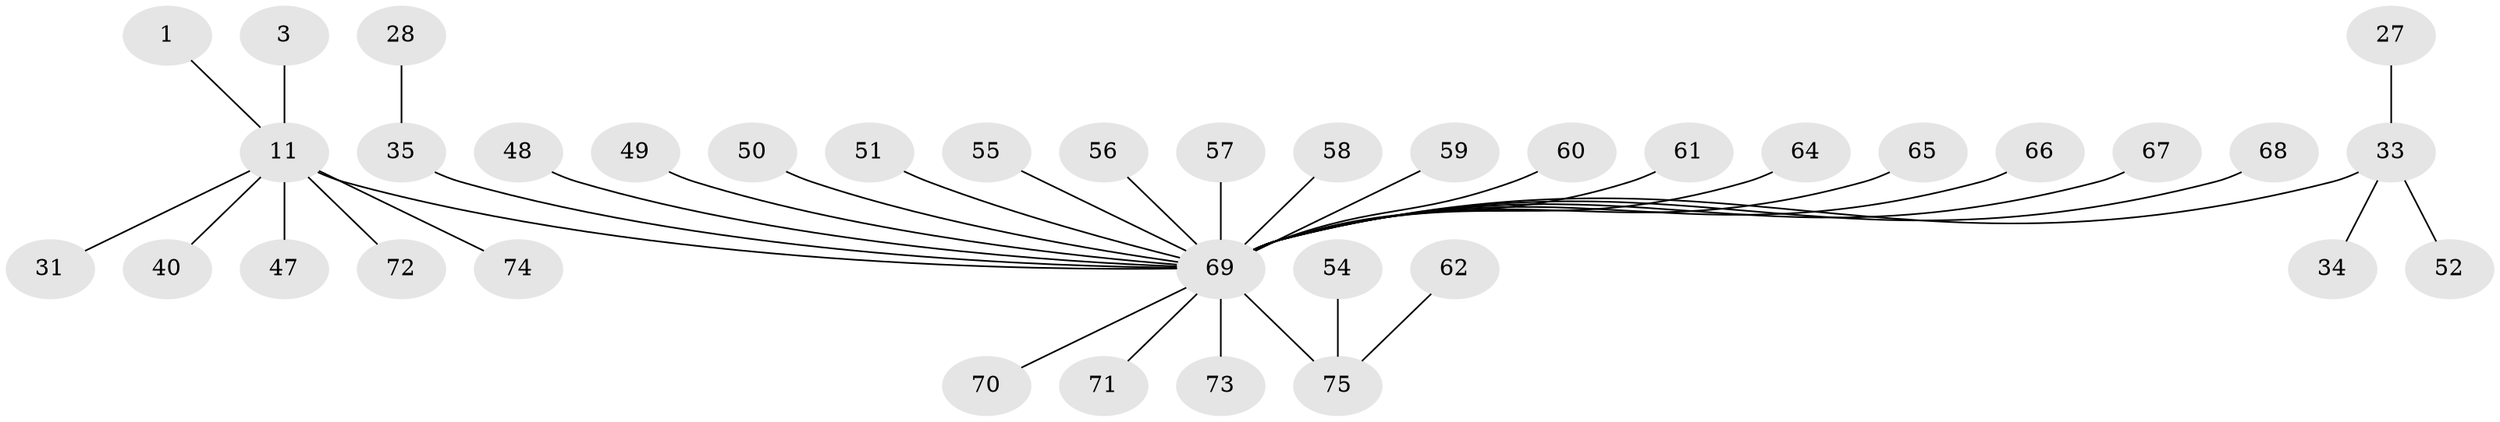 // original degree distribution, {1: 0.6266666666666667, 5: 0.013333333333333334, 15: 0.013333333333333334, 14: 0.013333333333333334, 2: 0.2, 9: 0.013333333333333334, 3: 0.06666666666666667, 7: 0.013333333333333334, 6: 0.02666666666666667, 4: 0.013333333333333334}
// Generated by graph-tools (version 1.1) at 2025/02/03/05/25 17:02:39]
// undirected, 37 vertices, 36 edges
graph export_dot {
graph [start="1"]
  node [color=gray90,style=filled];
  1;
  3;
  11 [super="+2"];
  27;
  28;
  31;
  33 [super="+21+26"];
  34 [super="+29"];
  35 [super="+24"];
  40 [super="+18"];
  47;
  48;
  49 [super="+39"];
  50;
  51;
  52;
  54;
  55;
  56;
  57 [super="+45"];
  58;
  59;
  60;
  61;
  62;
  64 [super="+38+63"];
  65;
  66;
  67;
  68;
  69 [super="+7+12+8+14+22+25+30+32+41+42+43+46"];
  70;
  71 [super="+15"];
  72 [super="+13"];
  73;
  74 [super="+36+53"];
  75 [super="+44"];
  1 -- 11;
  3 -- 11;
  11 -- 31;
  11 -- 47;
  11 -- 69 [weight=3];
  11 -- 72;
  11 -- 40;
  11 -- 74;
  27 -- 33;
  28 -- 35;
  33 -- 69 [weight=2];
  33 -- 52;
  33 -- 34;
  35 -- 69 [weight=2];
  48 -- 69;
  49 -- 69;
  50 -- 69;
  51 -- 69;
  54 -- 75;
  55 -- 69;
  56 -- 69;
  57 -- 69;
  58 -- 69;
  59 -- 69;
  60 -- 69;
  61 -- 69;
  62 -- 75;
  64 -- 69;
  65 -- 69;
  66 -- 69;
  67 -- 69;
  68 -- 69;
  69 -- 75 [weight=2];
  69 -- 73;
  69 -- 70;
  69 -- 71;
}
